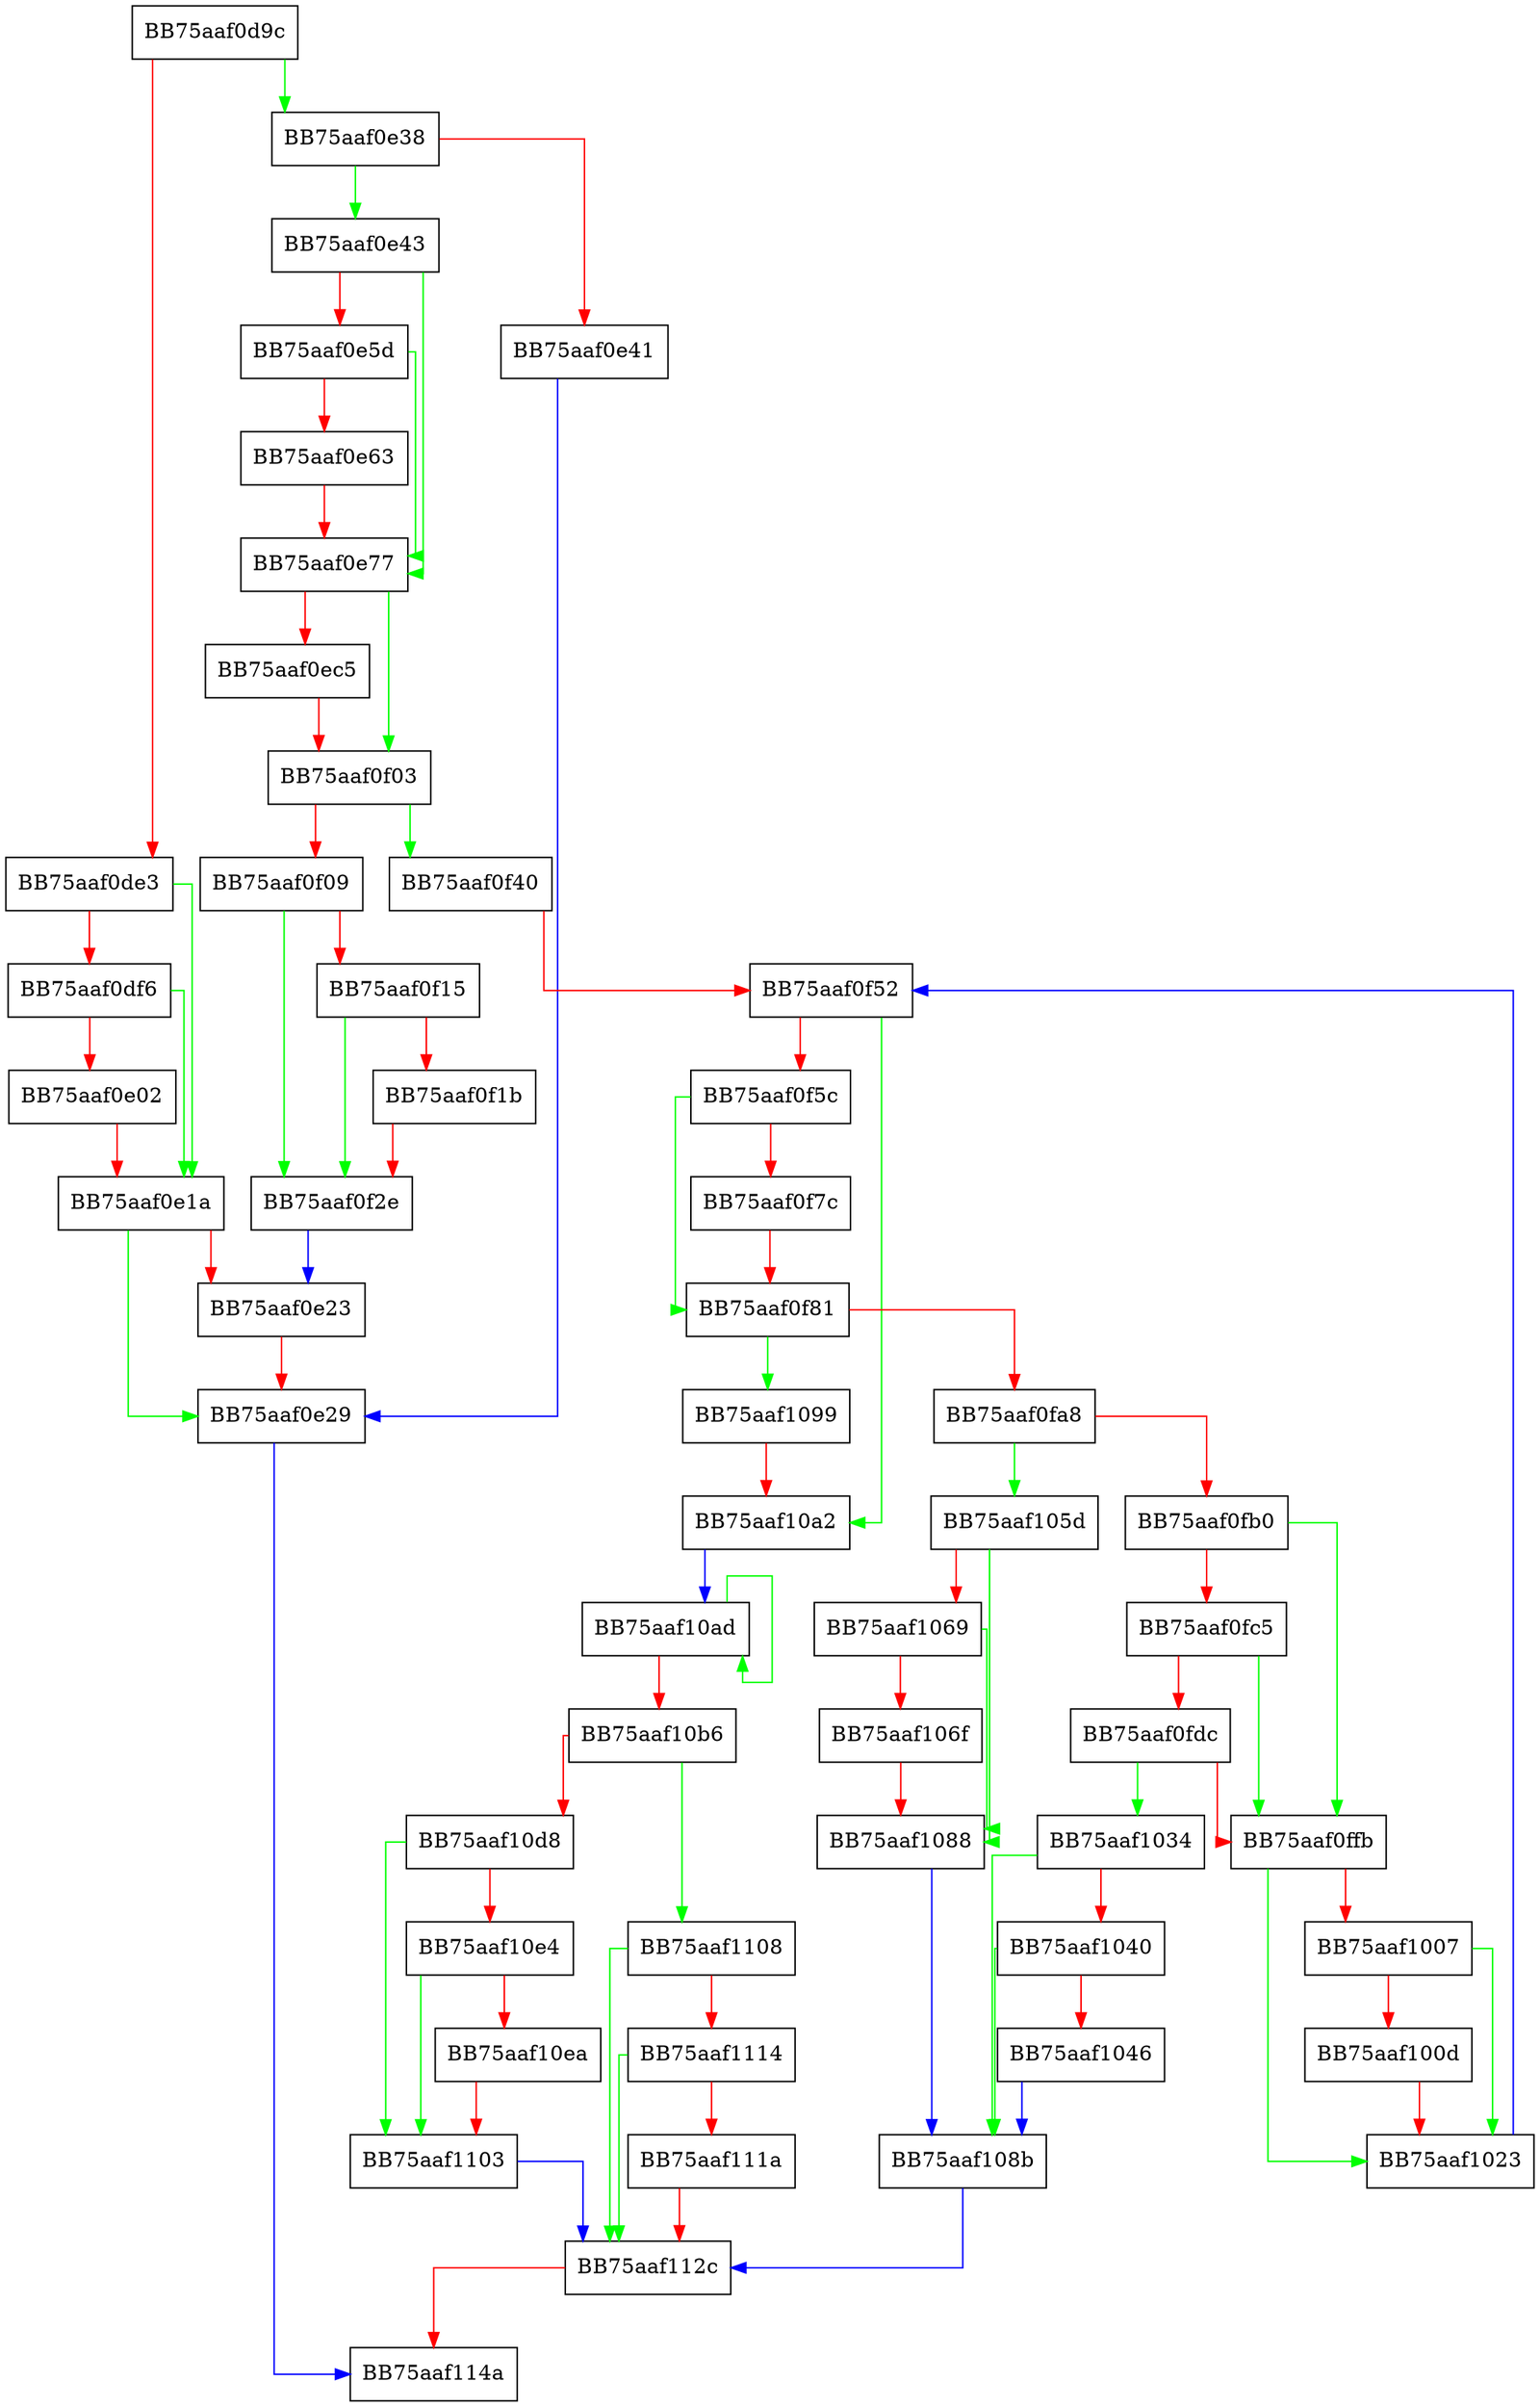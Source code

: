 digraph SetupInclusion {
  node [shape="box"];
  graph [splines=ortho];
  BB75aaf0d9c -> BB75aaf0e38 [color="green"];
  BB75aaf0d9c -> BB75aaf0de3 [color="red"];
  BB75aaf0de3 -> BB75aaf0e1a [color="green"];
  BB75aaf0de3 -> BB75aaf0df6 [color="red"];
  BB75aaf0df6 -> BB75aaf0e1a [color="green"];
  BB75aaf0df6 -> BB75aaf0e02 [color="red"];
  BB75aaf0e02 -> BB75aaf0e1a [color="red"];
  BB75aaf0e1a -> BB75aaf0e29 [color="green"];
  BB75aaf0e1a -> BB75aaf0e23 [color="red"];
  BB75aaf0e23 -> BB75aaf0e29 [color="red"];
  BB75aaf0e29 -> BB75aaf114a [color="blue"];
  BB75aaf0e38 -> BB75aaf0e43 [color="green"];
  BB75aaf0e38 -> BB75aaf0e41 [color="red"];
  BB75aaf0e41 -> BB75aaf0e29 [color="blue"];
  BB75aaf0e43 -> BB75aaf0e77 [color="green"];
  BB75aaf0e43 -> BB75aaf0e5d [color="red"];
  BB75aaf0e5d -> BB75aaf0e77 [color="green"];
  BB75aaf0e5d -> BB75aaf0e63 [color="red"];
  BB75aaf0e63 -> BB75aaf0e77 [color="red"];
  BB75aaf0e77 -> BB75aaf0f03 [color="green"];
  BB75aaf0e77 -> BB75aaf0ec5 [color="red"];
  BB75aaf0ec5 -> BB75aaf0f03 [color="red"];
  BB75aaf0f03 -> BB75aaf0f40 [color="green"];
  BB75aaf0f03 -> BB75aaf0f09 [color="red"];
  BB75aaf0f09 -> BB75aaf0f2e [color="green"];
  BB75aaf0f09 -> BB75aaf0f15 [color="red"];
  BB75aaf0f15 -> BB75aaf0f2e [color="green"];
  BB75aaf0f15 -> BB75aaf0f1b [color="red"];
  BB75aaf0f1b -> BB75aaf0f2e [color="red"];
  BB75aaf0f2e -> BB75aaf0e23 [color="blue"];
  BB75aaf0f40 -> BB75aaf0f52 [color="red"];
  BB75aaf0f52 -> BB75aaf10a2 [color="green"];
  BB75aaf0f52 -> BB75aaf0f5c [color="red"];
  BB75aaf0f5c -> BB75aaf0f81 [color="green"];
  BB75aaf0f5c -> BB75aaf0f7c [color="red"];
  BB75aaf0f7c -> BB75aaf0f81 [color="red"];
  BB75aaf0f81 -> BB75aaf1099 [color="green"];
  BB75aaf0f81 -> BB75aaf0fa8 [color="red"];
  BB75aaf0fa8 -> BB75aaf105d [color="green"];
  BB75aaf0fa8 -> BB75aaf0fb0 [color="red"];
  BB75aaf0fb0 -> BB75aaf0ffb [color="green"];
  BB75aaf0fb0 -> BB75aaf0fc5 [color="red"];
  BB75aaf0fc5 -> BB75aaf0ffb [color="green"];
  BB75aaf0fc5 -> BB75aaf0fdc [color="red"];
  BB75aaf0fdc -> BB75aaf1034 [color="green"];
  BB75aaf0fdc -> BB75aaf0ffb [color="red"];
  BB75aaf0ffb -> BB75aaf1023 [color="green"];
  BB75aaf0ffb -> BB75aaf1007 [color="red"];
  BB75aaf1007 -> BB75aaf1023 [color="green"];
  BB75aaf1007 -> BB75aaf100d [color="red"];
  BB75aaf100d -> BB75aaf1023 [color="red"];
  BB75aaf1023 -> BB75aaf0f52 [color="blue"];
  BB75aaf1034 -> BB75aaf108b [color="green"];
  BB75aaf1034 -> BB75aaf1040 [color="red"];
  BB75aaf1040 -> BB75aaf108b [color="green"];
  BB75aaf1040 -> BB75aaf1046 [color="red"];
  BB75aaf1046 -> BB75aaf108b [color="blue"];
  BB75aaf105d -> BB75aaf1088 [color="green"];
  BB75aaf105d -> BB75aaf1069 [color="red"];
  BB75aaf1069 -> BB75aaf1088 [color="green"];
  BB75aaf1069 -> BB75aaf106f [color="red"];
  BB75aaf106f -> BB75aaf1088 [color="red"];
  BB75aaf1088 -> BB75aaf108b [color="blue"];
  BB75aaf108b -> BB75aaf112c [color="blue"];
  BB75aaf1099 -> BB75aaf10a2 [color="red"];
  BB75aaf10a2 -> BB75aaf10ad [color="blue"];
  BB75aaf10ad -> BB75aaf10ad [color="green"];
  BB75aaf10ad -> BB75aaf10b6 [color="red"];
  BB75aaf10b6 -> BB75aaf1108 [color="green"];
  BB75aaf10b6 -> BB75aaf10d8 [color="red"];
  BB75aaf10d8 -> BB75aaf1103 [color="green"];
  BB75aaf10d8 -> BB75aaf10e4 [color="red"];
  BB75aaf10e4 -> BB75aaf1103 [color="green"];
  BB75aaf10e4 -> BB75aaf10ea [color="red"];
  BB75aaf10ea -> BB75aaf1103 [color="red"];
  BB75aaf1103 -> BB75aaf112c [color="blue"];
  BB75aaf1108 -> BB75aaf112c [color="green"];
  BB75aaf1108 -> BB75aaf1114 [color="red"];
  BB75aaf1114 -> BB75aaf112c [color="green"];
  BB75aaf1114 -> BB75aaf111a [color="red"];
  BB75aaf111a -> BB75aaf112c [color="red"];
  BB75aaf112c -> BB75aaf114a [color="red"];
}